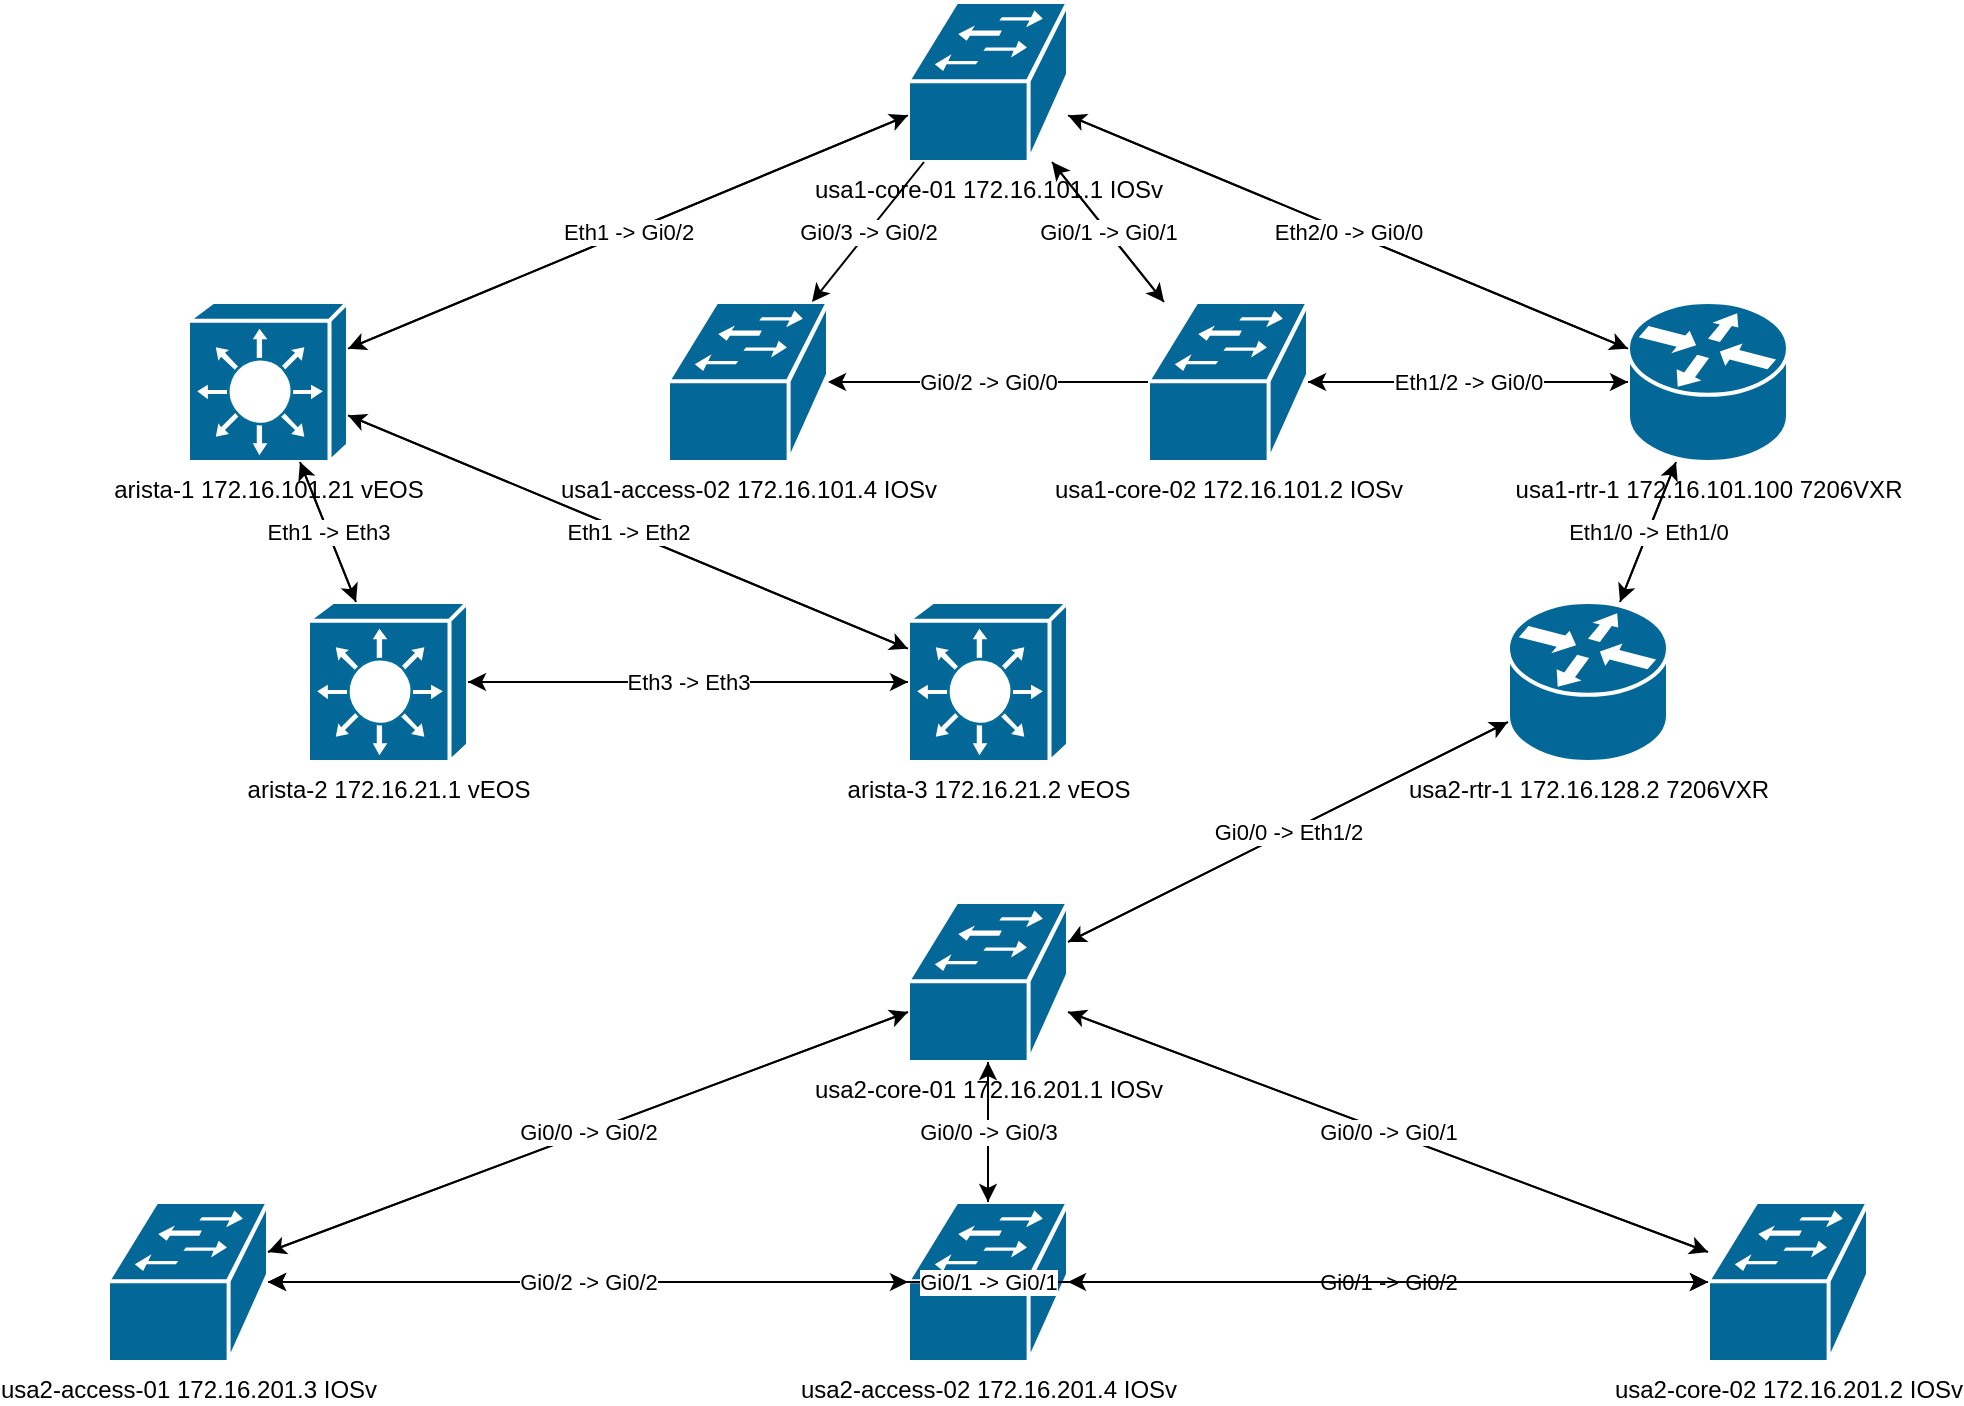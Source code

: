 <?xml version="1.0" ?>
<mxfile version="21.2.1" type="device">
  <diagram id="network_topology" name="Network Topology">
    <mxGraphModel dx="1000" dy="800" grid="1" gridSize="10" guides="1" tooltips="1" connect="1" arrows="1" fold="1" page="1" pageScale="1" pageWidth="850" pageHeight="1100" math="0" shadow="0">
      <root>
        <mxCell id="0"/>
        <mxCell id="root_1" parent="0"/>
        <mxCell id="node_2" vertex="1" parent="root_1" style="fillColor=#036897;strokeColor=#ffffff;strokeWidth=2;html=1;verticalLabelPosition=bottom;verticalAlign=top;align=center;shape=mxgraph.cisco.switches.workgroup_switch;sketch=0" value="usa1-core-01
172.16.101.1
IOSv">
          <mxGeometry x="1000" y="350" width="80" height="80" as="geometry"/>
        </mxCell>
        <mxCell id="node_3" vertex="1" parent="root_1" style="fillColor=#036897;strokeColor=#ffffff;strokeWidth=2;html=1;verticalLabelPosition=bottom;verticalAlign=top;align=center;shape=mxgraph.cisco.switches.layer_3_switch;sketch=0" value="arista-1
172.16.101.21
vEOS">
          <mxGeometry x="640" y="500" width="80" height="80" as="geometry"/>
        </mxCell>
        <mxCell id="node_4" vertex="1" parent="root_1" style="fillColor=#036897;strokeColor=#ffffff;strokeWidth=2;html=1;verticalLabelPosition=bottom;verticalAlign=top;align=center;shape=mxgraph.cisco.switches.workgroup_switch;sketch=0" value="usa1-access-02
172.16.101.4
IOSv">
          <mxGeometry x="880" y="500" width="80" height="80" as="geometry"/>
        </mxCell>
        <mxCell id="node_5" vertex="1" parent="root_1" style="fillColor=#036897;strokeColor=#ffffff;strokeWidth=2;html=1;verticalLabelPosition=bottom;verticalAlign=top;align=center;shape=mxgraph.cisco.switches.workgroup_switch;sketch=0" value="usa1-core-02
172.16.101.2
IOSv">
          <mxGeometry x="1120" y="500" width="80" height="80" as="geometry"/>
        </mxCell>
        <mxCell id="node_6" vertex="1" parent="root_1" style="fillColor=#036897;strokeColor=#ffffff;strokeWidth=2;html=1;verticalLabelPosition=bottom;verticalAlign=top;align=center;shape=mxgraph.cisco.routers.router;sketch=0" value="usa1-rtr-1
172.16.101.100
7206VXR">
          <mxGeometry x="1360" y="500" width="80" height="80" as="geometry"/>
        </mxCell>
        <mxCell id="node_7" vertex="1" parent="root_1" style="fillColor=#036897;strokeColor=#ffffff;strokeWidth=2;html=1;verticalLabelPosition=bottom;verticalAlign=top;align=center;shape=mxgraph.cisco.switches.layer_3_switch;sketch=0" value="arista-2
172.16.21.1
vEOS">
          <mxGeometry x="700" y="650" width="80" height="80" as="geometry"/>
        </mxCell>
        <mxCell id="node_8" vertex="1" parent="root_1" style="fillColor=#036897;strokeColor=#ffffff;strokeWidth=2;html=1;verticalLabelPosition=bottom;verticalAlign=top;align=center;shape=mxgraph.cisco.switches.layer_3_switch;sketch=0" value="arista-3
172.16.21.2
vEOS">
          <mxGeometry x="1000" y="650" width="80" height="80" as="geometry"/>
        </mxCell>
        <mxCell id="node_9" vertex="1" parent="root_1" style="fillColor=#036897;strokeColor=#ffffff;strokeWidth=2;html=1;verticalLabelPosition=bottom;verticalAlign=top;align=center;shape=mxgraph.cisco.routers.router;sketch=0" value="usa2-rtr-1
172.16.128.2
7206VXR">
          <mxGeometry x="1300" y="650" width="80" height="80" as="geometry"/>
        </mxCell>
        <mxCell id="node_10" vertex="1" parent="root_1" style="fillColor=#036897;strokeColor=#ffffff;strokeWidth=2;html=1;verticalLabelPosition=bottom;verticalAlign=top;align=center;shape=mxgraph.cisco.switches.workgroup_switch;sketch=0" value="usa2-core-01
172.16.201.1
IOSv">
          <mxGeometry x="1000" y="800" width="80" height="80" as="geometry"/>
        </mxCell>
        <mxCell id="node_11" vertex="1" parent="root_1" style="fillColor=#036897;strokeColor=#ffffff;strokeWidth=2;html=1;verticalLabelPosition=bottom;verticalAlign=top;align=center;shape=mxgraph.cisco.switches.workgroup_switch;sketch=0" value="usa2-access-01
172.16.201.3
IOSv">
          <mxGeometry x="600" y="950" width="80" height="80" as="geometry"/>
        </mxCell>
        <mxCell id="node_12" vertex="1" parent="root_1" style="fillColor=#036897;strokeColor=#ffffff;strokeWidth=2;html=1;verticalLabelPosition=bottom;verticalAlign=top;align=center;shape=mxgraph.cisco.switches.workgroup_switch;sketch=0" value="usa2-access-02
172.16.201.4
IOSv">
          <mxGeometry x="1000" y="950" width="80" height="80" as="geometry"/>
        </mxCell>
        <mxCell id="node_13" vertex="1" parent="root_1" style="fillColor=#036897;strokeColor=#ffffff;strokeWidth=2;html=1;verticalLabelPosition=bottom;verticalAlign=top;align=center;shape=mxgraph.cisco.switches.workgroup_switch;sketch=0" value="usa2-core-02
172.16.201.2
IOSv">
          <mxGeometry x="1400" y="950" width="80" height="80" as="geometry"/>
        </mxCell>
        <mxCell id="edge_14" parent="root_1" source="node_2" target="node_5" style="edgeStyle=orthogonalEdgeStyle;rounded=0;orthogonalLoop=1;jettySize=auto;html=1;noEdgeStyle=1" noEdgeStyle="1" edge="1" value="Gi0/1 -&gt; Gi0/1">
          <mxGeometry relative="1" as="geometry"/>
        </mxCell>
        <mxCell id="edge_15" parent="root_1" source="node_2" target="node_4" style="edgeStyle=orthogonalEdgeStyle;rounded=0;orthogonalLoop=1;jettySize=auto;html=1;noEdgeStyle=1" noEdgeStyle="1" edge="1" value="Gi0/3 -&gt; Gi0/2">
          <mxGeometry relative="1" as="geometry"/>
        </mxCell>
        <mxCell id="edge_16" parent="root_1" source="node_2" target="node_6" style="edgeStyle=orthogonalEdgeStyle;rounded=0;orthogonalLoop=1;jettySize=auto;html=1;noEdgeStyle=1" noEdgeStyle="1" edge="1" value="Gi0/0 -&gt; Eth2/0">
          <mxGeometry relative="1" as="geometry"/>
        </mxCell>
        <mxCell id="edge_17" parent="root_1" source="node_2" target="node_3" style="edgeStyle=orthogonalEdgeStyle;rounded=0;orthogonalLoop=1;jettySize=auto;html=1;noEdgeStyle=1" noEdgeStyle="1" edge="1" value="Gi0/2 -&gt; Eth1">
          <mxGeometry relative="1" as="geometry"/>
        </mxCell>
        <mxCell id="edge_18" parent="root_1" source="node_5" target="node_2" style="edgeStyle=orthogonalEdgeStyle;rounded=0;orthogonalLoop=1;jettySize=auto;html=1;noEdgeStyle=1" noEdgeStyle="1" edge="1" value="Gi0/1 -&gt; Gi0/1">
          <mxGeometry relative="1" as="geometry"/>
        </mxCell>
        <mxCell id="edge_19" parent="root_1" source="node_5" target="node_4" style="edgeStyle=orthogonalEdgeStyle;rounded=0;orthogonalLoop=1;jettySize=auto;html=1;noEdgeStyle=1" noEdgeStyle="1" edge="1" value="Gi0/2 -&gt; Gi0/0">
          <mxGeometry relative="1" as="geometry"/>
        </mxCell>
        <mxCell id="edge_20" parent="root_1" source="node_5" target="node_6" style="edgeStyle=orthogonalEdgeStyle;rounded=0;orthogonalLoop=1;jettySize=auto;html=1;noEdgeStyle=1" noEdgeStyle="1" edge="1" value="Gi0/0 -&gt; Eth1/2">
          <mxGeometry relative="1" as="geometry"/>
        </mxCell>
        <mxCell id="edge_21" parent="root_1" source="node_6" target="node_5" style="edgeStyle=orthogonalEdgeStyle;rounded=0;orthogonalLoop=1;jettySize=auto;html=1;noEdgeStyle=1" noEdgeStyle="1" edge="1" value="Eth1/2 -&gt; Gi0/0">
          <mxGeometry relative="1" as="geometry"/>
        </mxCell>
        <mxCell id="edge_22" parent="root_1" source="node_6" target="node_2" style="edgeStyle=orthogonalEdgeStyle;rounded=0;orthogonalLoop=1;jettySize=auto;html=1;noEdgeStyle=1" noEdgeStyle="1" edge="1" value="Eth2/0 -&gt; Gi0/0">
          <mxGeometry relative="1" as="geometry"/>
        </mxCell>
        <mxCell id="edge_23" parent="root_1" source="node_6" target="node_9" style="edgeStyle=orthogonalEdgeStyle;rounded=0;orthogonalLoop=1;jettySize=auto;html=1;noEdgeStyle=1" noEdgeStyle="1" edge="1" value="Eth1/0 -&gt; Eth1/0">
          <mxGeometry relative="1" as="geometry"/>
        </mxCell>
        <mxCell id="edge_24" parent="root_1" source="node_3" target="node_2" style="edgeStyle=orthogonalEdgeStyle;rounded=0;orthogonalLoop=1;jettySize=auto;html=1;noEdgeStyle=1" noEdgeStyle="1" edge="1" value="Eth1 -&gt; Gi0/2">
          <mxGeometry relative="1" as="geometry"/>
        </mxCell>
        <mxCell id="edge_25" parent="root_1" source="node_3" target="node_8" style="edgeStyle=orthogonalEdgeStyle;rounded=0;orthogonalLoop=1;jettySize=auto;html=1;noEdgeStyle=1" noEdgeStyle="1" edge="1" value="Eth2 -&gt; Eth1">
          <mxGeometry relative="1" as="geometry"/>
        </mxCell>
        <mxCell id="edge_26" parent="root_1" source="node_3" target="node_7" style="edgeStyle=orthogonalEdgeStyle;rounded=0;orthogonalLoop=1;jettySize=auto;html=1;noEdgeStyle=1" noEdgeStyle="1" edge="1" value="Eth3 -&gt; Eth1">
          <mxGeometry relative="1" as="geometry"/>
        </mxCell>
        <mxCell id="edge_27" parent="root_1" source="node_9" target="node_10" style="edgeStyle=orthogonalEdgeStyle;rounded=0;orthogonalLoop=1;jettySize=auto;html=1;noEdgeStyle=1" noEdgeStyle="1" edge="1" value="Eth1/2 -&gt; Gi0/0">
          <mxGeometry relative="1" as="geometry"/>
        </mxCell>
        <mxCell id="edge_28" parent="root_1" source="node_9" target="node_6" style="edgeStyle=orthogonalEdgeStyle;rounded=0;orthogonalLoop=1;jettySize=auto;html=1;noEdgeStyle=1" noEdgeStyle="1" edge="1" value="Eth1/0 -&gt; Eth1/0">
          <mxGeometry relative="1" as="geometry"/>
        </mxCell>
        <mxCell id="edge_29" parent="root_1" source="node_8" target="node_3" style="edgeStyle=orthogonalEdgeStyle;rounded=0;orthogonalLoop=1;jettySize=auto;html=1;noEdgeStyle=1" noEdgeStyle="1" edge="1" value="Eth1 -&gt; Eth2">
          <mxGeometry relative="1" as="geometry"/>
        </mxCell>
        <mxCell id="edge_30" parent="root_1" source="node_8" target="node_7" style="edgeStyle=orthogonalEdgeStyle;rounded=0;orthogonalLoop=1;jettySize=auto;html=1;noEdgeStyle=1" noEdgeStyle="1" edge="1" value="Eth3 -&gt; Eth3">
          <mxGeometry relative="1" as="geometry"/>
        </mxCell>
        <mxCell id="edge_31" parent="root_1" source="node_7" target="node_3" style="edgeStyle=orthogonalEdgeStyle;rounded=0;orthogonalLoop=1;jettySize=auto;html=1;noEdgeStyle=1" noEdgeStyle="1" edge="1" value="Eth1 -&gt; Eth3">
          <mxGeometry relative="1" as="geometry"/>
        </mxCell>
        <mxCell id="edge_32" parent="root_1" source="node_7" target="node_8" style="edgeStyle=orthogonalEdgeStyle;rounded=0;orthogonalLoop=1;jettySize=auto;html=1;noEdgeStyle=1" noEdgeStyle="1" edge="1" value="Eth3 -&gt; Eth3">
          <mxGeometry relative="1" as="geometry"/>
        </mxCell>
        <mxCell id="edge_33" parent="root_1" source="node_10" target="node_13" style="edgeStyle=orthogonalEdgeStyle;rounded=0;orthogonalLoop=1;jettySize=auto;html=1;noEdgeStyle=1" noEdgeStyle="1" edge="1" value="Gi0/1 -&gt; Gi0/0">
          <mxGeometry relative="1" as="geometry"/>
        </mxCell>
        <mxCell id="edge_34" parent="root_1" source="node_10" target="node_12" style="edgeStyle=orthogonalEdgeStyle;rounded=0;orthogonalLoop=1;jettySize=auto;html=1;noEdgeStyle=1" noEdgeStyle="1" edge="1" value="Gi0/3 -&gt; Gi0/0">
          <mxGeometry relative="1" as="geometry"/>
        </mxCell>
        <mxCell id="edge_35" parent="root_1" source="node_10" target="node_11" style="edgeStyle=orthogonalEdgeStyle;rounded=0;orthogonalLoop=1;jettySize=auto;html=1;noEdgeStyle=1" noEdgeStyle="1" edge="1" value="Gi0/2 -&gt; Gi0/0">
          <mxGeometry relative="1" as="geometry"/>
        </mxCell>
        <mxCell id="edge_36" parent="root_1" source="node_10" target="node_9" style="edgeStyle=orthogonalEdgeStyle;rounded=0;orthogonalLoop=1;jettySize=auto;html=1;noEdgeStyle=1" noEdgeStyle="1" edge="1" value="Gi0/0 -&gt; Eth1/2">
          <mxGeometry relative="1" as="geometry"/>
        </mxCell>
        <mxCell id="edge_37" parent="root_1" source="node_13" target="node_10" style="edgeStyle=orthogonalEdgeStyle;rounded=0;orthogonalLoop=1;jettySize=auto;html=1;noEdgeStyle=1" noEdgeStyle="1" edge="1" value="Gi0/0 -&gt; Gi0/1">
          <mxGeometry relative="1" as="geometry"/>
        </mxCell>
        <mxCell id="edge_38" parent="root_1" source="node_13" target="node_12" style="edgeStyle=orthogonalEdgeStyle;rounded=0;orthogonalLoop=1;jettySize=auto;html=1;noEdgeStyle=1" noEdgeStyle="1" edge="1" value="Gi0/2 -&gt; Gi0/1">
          <mxGeometry relative="1" as="geometry"/>
        </mxCell>
        <mxCell id="edge_39" parent="root_1" source="node_13" target="node_11" style="edgeStyle=orthogonalEdgeStyle;rounded=0;orthogonalLoop=1;jettySize=auto;html=1;noEdgeStyle=1" noEdgeStyle="1" edge="1" value="Gi0/1 -&gt; Gi0/1">
          <mxGeometry relative="1" as="geometry"/>
        </mxCell>
        <mxCell id="edge_40" parent="root_1" source="node_12" target="node_10" style="edgeStyle=orthogonalEdgeStyle;rounded=0;orthogonalLoop=1;jettySize=auto;html=1;noEdgeStyle=1" noEdgeStyle="1" edge="1" value="Gi0/0 -&gt; Gi0/3">
          <mxGeometry relative="1" as="geometry"/>
        </mxCell>
        <mxCell id="edge_41" parent="root_1" source="node_12" target="node_13" style="edgeStyle=orthogonalEdgeStyle;rounded=0;orthogonalLoop=1;jettySize=auto;html=1;noEdgeStyle=1" noEdgeStyle="1" edge="1" value="Gi0/1 -&gt; Gi0/2">
          <mxGeometry relative="1" as="geometry"/>
        </mxCell>
        <mxCell id="edge_42" parent="root_1" source="node_12" target="node_11" style="edgeStyle=orthogonalEdgeStyle;rounded=0;orthogonalLoop=1;jettySize=auto;html=1;noEdgeStyle=1" noEdgeStyle="1" edge="1" value="Gi0/2 -&gt; Gi0/2">
          <mxGeometry relative="1" as="geometry"/>
        </mxCell>
        <mxCell id="edge_43" parent="root_1" source="node_11" target="node_10" style="edgeStyle=orthogonalEdgeStyle;rounded=0;orthogonalLoop=1;jettySize=auto;html=1;noEdgeStyle=1" noEdgeStyle="1" edge="1" value="Gi0/0 -&gt; Gi0/2">
          <mxGeometry relative="1" as="geometry"/>
        </mxCell>
        <mxCell id="edge_44" parent="root_1" source="node_11" target="node_13" style="edgeStyle=orthogonalEdgeStyle;rounded=0;orthogonalLoop=1;jettySize=auto;html=1;noEdgeStyle=1" noEdgeStyle="1" edge="1" value="Gi0/1 -&gt; Gi0/1">
          <mxGeometry relative="1" as="geometry"/>
        </mxCell>
        <mxCell id="edge_45" parent="root_1" source="node_11" target="node_12" style="edgeStyle=orthogonalEdgeStyle;rounded=0;orthogonalLoop=1;jettySize=auto;html=1;noEdgeStyle=1" noEdgeStyle="1" edge="1" value="Gi0/2 -&gt; Gi0/2">
          <mxGeometry relative="1" as="geometry"/>
        </mxCell>
      </root>
    </mxGraphModel>
  </diagram>
</mxfile>
